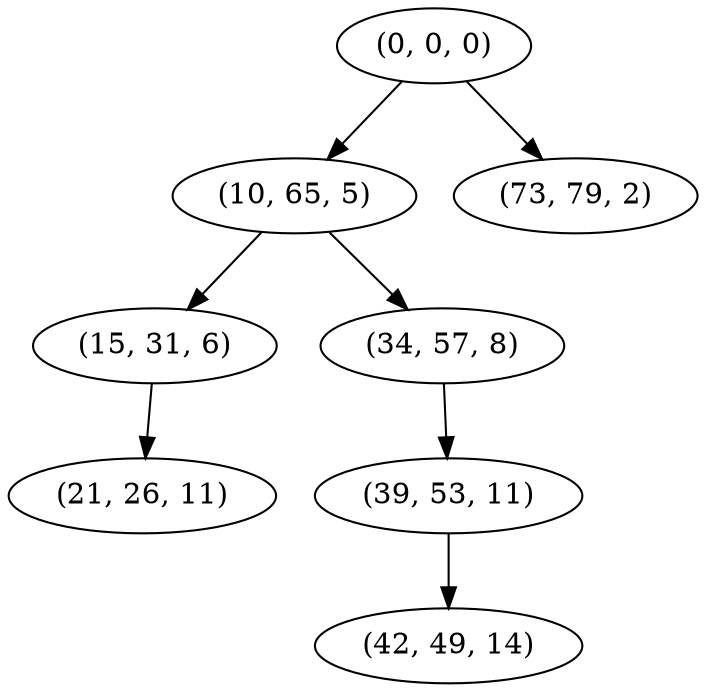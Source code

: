 digraph tree {
    "(0, 0, 0)";
    "(10, 65, 5)";
    "(15, 31, 6)";
    "(21, 26, 11)";
    "(34, 57, 8)";
    "(39, 53, 11)";
    "(42, 49, 14)";
    "(73, 79, 2)";
    "(0, 0, 0)" -> "(10, 65, 5)";
    "(0, 0, 0)" -> "(73, 79, 2)";
    "(10, 65, 5)" -> "(15, 31, 6)";
    "(10, 65, 5)" -> "(34, 57, 8)";
    "(15, 31, 6)" -> "(21, 26, 11)";
    "(34, 57, 8)" -> "(39, 53, 11)";
    "(39, 53, 11)" -> "(42, 49, 14)";
}
